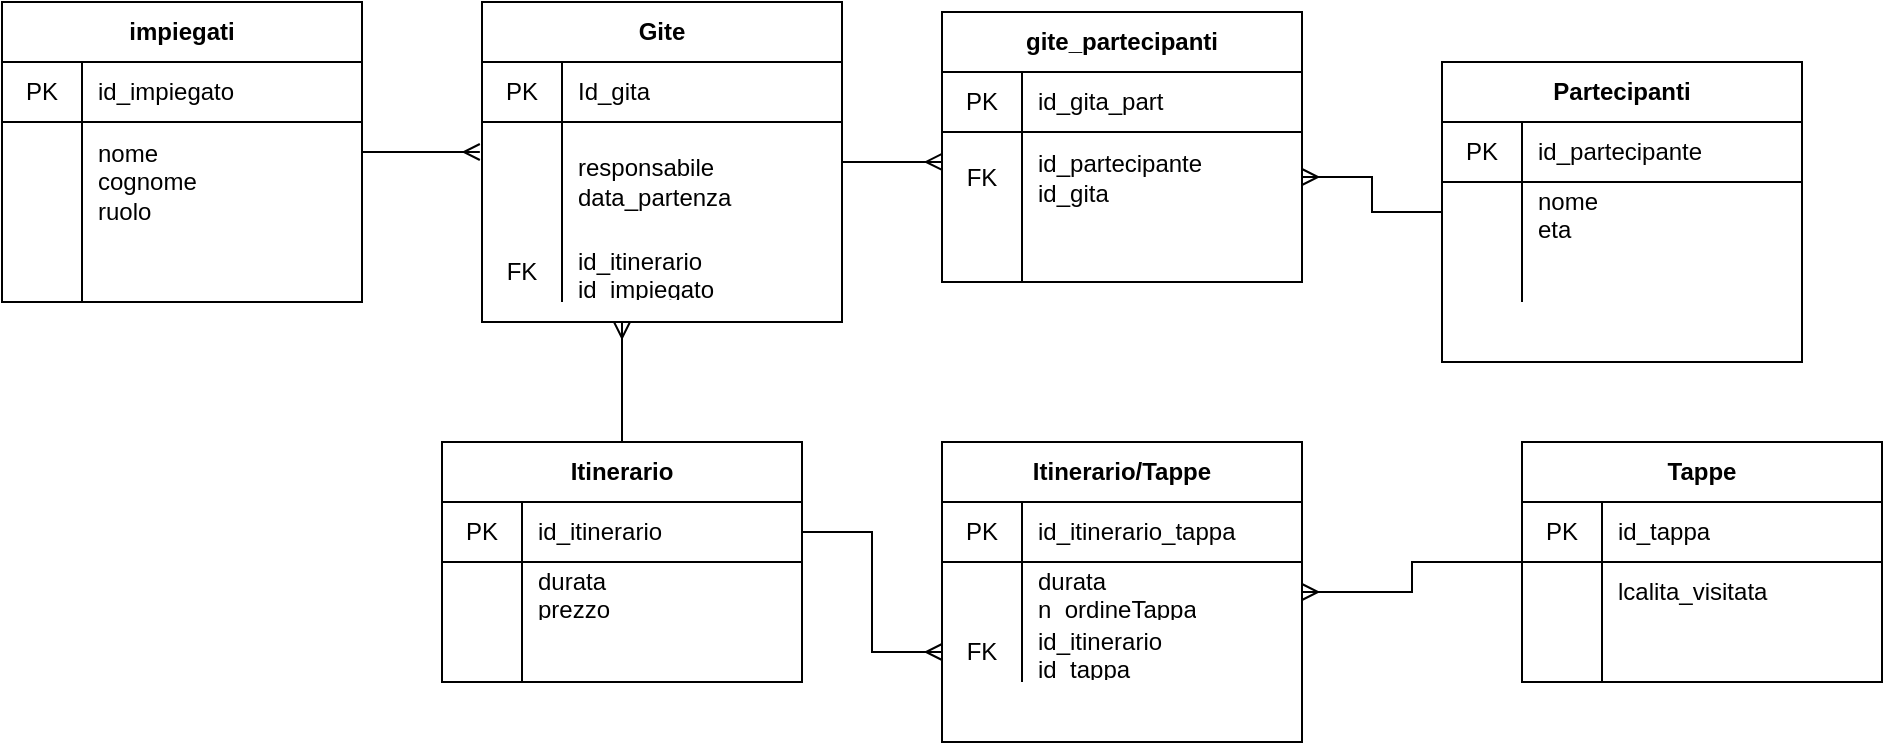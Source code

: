 <mxfile version="14.0.1" type="github">
  <diagram name="Page-1" id="e7e014a7-5840-1c2e-5031-d8a46d1fe8dd">
    <mxGraphModel dx="782" dy="514" grid="1" gridSize="10" guides="1" tooltips="1" connect="1" arrows="1" fold="1" page="1" pageScale="1" pageWidth="1169" pageHeight="826" background="#ffffff" math="0" shadow="0">
      <root>
        <mxCell id="0" />
        <mxCell id="1" parent="0" />
        <mxCell id="v09u5X1JrFKk6orhByZP-83" style="edgeStyle=orthogonalEdgeStyle;rounded=0;orthogonalLoop=1;jettySize=auto;html=1;entryX=-0.006;entryY=0.25;entryDx=0;entryDy=0;entryPerimeter=0;endArrow=ERmany;endFill=0;" edge="1" parent="1" source="v09u5X1JrFKk6orhByZP-41" target="v09u5X1JrFKk6orhByZP-55">
          <mxGeometry relative="1" as="geometry" />
        </mxCell>
        <mxCell id="v09u5X1JrFKk6orhByZP-41" value="&lt;font style=&quot;vertical-align: inherit&quot;&gt;&lt;font style=&quot;vertical-align: inherit&quot;&gt;impiegati&lt;/font&gt;&lt;/font&gt;" style="shape=table;html=1;whiteSpace=wrap;startSize=30;container=1;collapsible=0;childLayout=tableLayout;fixedRows=1;rowLines=0;fontStyle=1;align=center;" vertex="1" parent="1">
          <mxGeometry x="50" y="30" width="180" height="150" as="geometry" />
        </mxCell>
        <mxCell id="v09u5X1JrFKk6orhByZP-42" value="" style="shape=partialRectangle;html=1;whiteSpace=wrap;collapsible=0;dropTarget=0;pointerEvents=0;fillColor=none;top=0;left=0;bottom=1;right=0;points=[[0,0.5],[1,0.5]];portConstraint=eastwest;" vertex="1" parent="v09u5X1JrFKk6orhByZP-41">
          <mxGeometry y="30" width="180" height="30" as="geometry" />
        </mxCell>
        <mxCell id="v09u5X1JrFKk6orhByZP-43" value="&lt;font style=&quot;vertical-align: inherit&quot;&gt;&lt;font style=&quot;vertical-align: inherit&quot;&gt;PK&lt;/font&gt;&lt;/font&gt;" style="shape=partialRectangle;html=1;whiteSpace=wrap;connectable=0;fillColor=none;top=0;left=0;bottom=0;right=0;overflow=hidden;" vertex="1" parent="v09u5X1JrFKk6orhByZP-42">
          <mxGeometry width="40" height="30" as="geometry" />
        </mxCell>
        <mxCell id="v09u5X1JrFKk6orhByZP-44" value="&lt;font style=&quot;vertical-align: inherit&quot;&gt;&lt;font style=&quot;vertical-align: inherit&quot;&gt;id_impiegato&lt;/font&gt;&lt;/font&gt;" style="shape=partialRectangle;html=1;whiteSpace=wrap;connectable=0;fillColor=none;top=0;left=0;bottom=0;right=0;align=left;spacingLeft=6;overflow=hidden;" vertex="1" parent="v09u5X1JrFKk6orhByZP-42">
          <mxGeometry x="40" width="140" height="30" as="geometry" />
        </mxCell>
        <mxCell id="v09u5X1JrFKk6orhByZP-45" value="" style="shape=partialRectangle;html=1;whiteSpace=wrap;collapsible=0;dropTarget=0;pointerEvents=0;fillColor=none;top=0;left=0;bottom=0;right=0;points=[[0,0.5],[1,0.5]];portConstraint=eastwest;" vertex="1" parent="v09u5X1JrFKk6orhByZP-41">
          <mxGeometry y="60" width="180" height="60" as="geometry" />
        </mxCell>
        <mxCell id="v09u5X1JrFKk6orhByZP-46" value="" style="shape=partialRectangle;html=1;whiteSpace=wrap;connectable=0;fillColor=none;top=0;left=0;bottom=0;right=0;overflow=hidden;" vertex="1" parent="v09u5X1JrFKk6orhByZP-45">
          <mxGeometry width="40" height="60" as="geometry" />
        </mxCell>
        <mxCell id="v09u5X1JrFKk6orhByZP-47" value="&lt;font style=&quot;vertical-align: inherit&quot;&gt;&lt;font style=&quot;vertical-align: inherit&quot;&gt;nome&lt;/font&gt;&lt;/font&gt;&lt;br&gt;&lt;font style=&quot;vertical-align: inherit&quot;&gt;&lt;font style=&quot;vertical-align: inherit&quot;&gt; cognome&lt;br&gt;&lt;/font&gt;&lt;/font&gt;ruolo" style="shape=partialRectangle;html=1;whiteSpace=wrap;connectable=0;fillColor=none;top=0;left=0;bottom=0;right=0;align=left;spacingLeft=6;overflow=hidden;" vertex="1" parent="v09u5X1JrFKk6orhByZP-45">
          <mxGeometry x="40" width="140" height="60" as="geometry" />
        </mxCell>
        <mxCell id="v09u5X1JrFKk6orhByZP-48" value="" style="shape=partialRectangle;html=1;whiteSpace=wrap;collapsible=0;dropTarget=0;pointerEvents=0;fillColor=none;top=0;left=0;bottom=0;right=0;points=[[0,0.5],[1,0.5]];portConstraint=eastwest;" vertex="1" parent="v09u5X1JrFKk6orhByZP-41">
          <mxGeometry y="120" width="180" height="30" as="geometry" />
        </mxCell>
        <mxCell id="v09u5X1JrFKk6orhByZP-49" value="" style="shape=partialRectangle;html=1;whiteSpace=wrap;connectable=0;fillColor=none;top=0;left=0;bottom=0;right=0;overflow=hidden;" vertex="1" parent="v09u5X1JrFKk6orhByZP-48">
          <mxGeometry width="40" height="30" as="geometry" />
        </mxCell>
        <mxCell id="v09u5X1JrFKk6orhByZP-50" value="" style="shape=partialRectangle;html=1;whiteSpace=wrap;connectable=0;fillColor=none;top=0;left=0;bottom=0;right=0;align=left;spacingLeft=6;overflow=hidden;" vertex="1" parent="v09u5X1JrFKk6orhByZP-48">
          <mxGeometry x="40" width="140" height="30" as="geometry" />
        </mxCell>
        <mxCell id="v09u5X1JrFKk6orhByZP-82" style="edgeStyle=orthogonalEdgeStyle;rounded=0;orthogonalLoop=1;jettySize=auto;html=1;entryX=0;entryY=0.333;entryDx=0;entryDy=0;entryPerimeter=0;endArrow=ERmany;endFill=0;" edge="1" parent="1" source="v09u5X1JrFKk6orhByZP-51" target="v09u5X1JrFKk6orhByZP-65">
          <mxGeometry relative="1" as="geometry" />
        </mxCell>
        <mxCell id="v09u5X1JrFKk6orhByZP-51" value="&lt;font style=&quot;vertical-align: inherit&quot;&gt;&lt;font style=&quot;vertical-align: inherit&quot;&gt;Gite&lt;/font&gt;&lt;/font&gt;" style="shape=table;html=1;whiteSpace=wrap;startSize=30;container=1;collapsible=0;childLayout=tableLayout;fixedRows=1;rowLines=0;fontStyle=1;align=center;" vertex="1" parent="1">
          <mxGeometry x="290" y="30" width="180" height="160" as="geometry" />
        </mxCell>
        <mxCell id="v09u5X1JrFKk6orhByZP-52" value="" style="shape=partialRectangle;html=1;whiteSpace=wrap;collapsible=0;dropTarget=0;pointerEvents=0;fillColor=none;top=0;left=0;bottom=1;right=0;points=[[0,0.5],[1,0.5]];portConstraint=eastwest;" vertex="1" parent="v09u5X1JrFKk6orhByZP-51">
          <mxGeometry y="30" width="180" height="30" as="geometry" />
        </mxCell>
        <mxCell id="v09u5X1JrFKk6orhByZP-53" value="PK" style="shape=partialRectangle;html=1;whiteSpace=wrap;connectable=0;fillColor=none;top=0;left=0;bottom=0;right=0;overflow=hidden;" vertex="1" parent="v09u5X1JrFKk6orhByZP-52">
          <mxGeometry width="40" height="30" as="geometry" />
        </mxCell>
        <mxCell id="v09u5X1JrFKk6orhByZP-54" value="Id_gita" style="shape=partialRectangle;html=1;whiteSpace=wrap;connectable=0;fillColor=none;top=0;left=0;bottom=0;right=0;align=left;spacingLeft=6;overflow=hidden;" vertex="1" parent="v09u5X1JrFKk6orhByZP-52">
          <mxGeometry x="40" width="140" height="30" as="geometry" />
        </mxCell>
        <mxCell id="v09u5X1JrFKk6orhByZP-55" value="" style="shape=partialRectangle;html=1;whiteSpace=wrap;collapsible=0;dropTarget=0;pointerEvents=0;fillColor=none;top=0;left=0;bottom=0;right=0;points=[[0,0.5],[1,0.5]];portConstraint=eastwest;" vertex="1" parent="v09u5X1JrFKk6orhByZP-51">
          <mxGeometry y="60" width="180" height="60" as="geometry" />
        </mxCell>
        <mxCell id="v09u5X1JrFKk6orhByZP-56" value="" style="shape=partialRectangle;html=1;whiteSpace=wrap;connectable=0;fillColor=none;top=0;left=0;bottom=0;right=0;overflow=hidden;" vertex="1" parent="v09u5X1JrFKk6orhByZP-55">
          <mxGeometry width="40" height="60" as="geometry" />
        </mxCell>
        <mxCell id="v09u5X1JrFKk6orhByZP-57" value="responsabile&lt;br&gt;data_partenza" style="shape=partialRectangle;html=1;whiteSpace=wrap;connectable=0;fillColor=none;top=0;left=0;bottom=0;right=0;align=left;spacingLeft=6;overflow=hidden;" vertex="1" parent="v09u5X1JrFKk6orhByZP-55">
          <mxGeometry x="40" width="140" height="60" as="geometry" />
        </mxCell>
        <mxCell id="v09u5X1JrFKk6orhByZP-58" value="" style="shape=partialRectangle;html=1;whiteSpace=wrap;collapsible=0;dropTarget=0;pointerEvents=0;fillColor=none;top=0;left=0;bottom=0;right=0;points=[[0,0.5],[1,0.5]];portConstraint=eastwest;" vertex="1" parent="v09u5X1JrFKk6orhByZP-51">
          <mxGeometry y="120" width="180" height="30" as="geometry" />
        </mxCell>
        <mxCell id="v09u5X1JrFKk6orhByZP-59" value="FK" style="shape=partialRectangle;html=1;whiteSpace=wrap;connectable=0;fillColor=none;top=0;left=0;bottom=0;right=0;overflow=hidden;" vertex="1" parent="v09u5X1JrFKk6orhByZP-58">
          <mxGeometry width="40" height="30" as="geometry" />
        </mxCell>
        <mxCell id="v09u5X1JrFKk6orhByZP-60" value="id_itinerario&lt;br&gt;id_impiegato" style="shape=partialRectangle;html=1;whiteSpace=wrap;connectable=0;fillColor=none;top=0;left=0;bottom=0;right=0;align=left;spacingLeft=6;overflow=hidden;" vertex="1" parent="v09u5X1JrFKk6orhByZP-58">
          <mxGeometry x="40" width="140" height="30" as="geometry" />
        </mxCell>
        <mxCell id="v09u5X1JrFKk6orhByZP-61" value="gite_partecipanti" style="shape=table;html=1;whiteSpace=wrap;startSize=30;container=1;collapsible=0;childLayout=tableLayout;fixedRows=1;rowLines=0;fontStyle=1;align=center;" vertex="1" parent="1">
          <mxGeometry x="520" y="35" width="180" height="135" as="geometry" />
        </mxCell>
        <mxCell id="v09u5X1JrFKk6orhByZP-62" value="" style="shape=partialRectangle;html=1;whiteSpace=wrap;collapsible=0;dropTarget=0;pointerEvents=0;fillColor=none;top=0;left=0;bottom=1;right=0;points=[[0,0.5],[1,0.5]];portConstraint=eastwest;" vertex="1" parent="v09u5X1JrFKk6orhByZP-61">
          <mxGeometry y="30" width="180" height="30" as="geometry" />
        </mxCell>
        <mxCell id="v09u5X1JrFKk6orhByZP-63" value="PK" style="shape=partialRectangle;html=1;whiteSpace=wrap;connectable=0;fillColor=none;top=0;left=0;bottom=0;right=0;overflow=hidden;" vertex="1" parent="v09u5X1JrFKk6orhByZP-62">
          <mxGeometry width="40" height="30" as="geometry" />
        </mxCell>
        <mxCell id="v09u5X1JrFKk6orhByZP-64" value="&lt;font style=&quot;vertical-align: inherit&quot;&gt;&lt;font style=&quot;vertical-align: inherit&quot;&gt;id_gita_part&lt;/font&gt;&lt;/font&gt;" style="shape=partialRectangle;html=1;whiteSpace=wrap;connectable=0;fillColor=none;top=0;left=0;bottom=0;right=0;align=left;spacingLeft=6;overflow=hidden;" vertex="1" parent="v09u5X1JrFKk6orhByZP-62">
          <mxGeometry x="40" width="140" height="30" as="geometry" />
        </mxCell>
        <mxCell id="v09u5X1JrFKk6orhByZP-65" value="" style="shape=partialRectangle;html=1;whiteSpace=wrap;collapsible=0;dropTarget=0;pointerEvents=0;fillColor=none;top=0;left=0;bottom=0;right=0;points=[[0,0.5],[1,0.5]];portConstraint=eastwest;" vertex="1" parent="v09u5X1JrFKk6orhByZP-61">
          <mxGeometry y="60" width="180" height="45" as="geometry" />
        </mxCell>
        <mxCell id="v09u5X1JrFKk6orhByZP-66" value="&lt;font style=&quot;vertical-align: inherit&quot;&gt;&lt;font style=&quot;vertical-align: inherit&quot;&gt;FK&lt;/font&gt;&lt;/font&gt;" style="shape=partialRectangle;html=1;whiteSpace=wrap;connectable=0;fillColor=none;top=0;left=0;bottom=0;right=0;overflow=hidden;" vertex="1" parent="v09u5X1JrFKk6orhByZP-65">
          <mxGeometry width="40" height="45" as="geometry" />
        </mxCell>
        <mxCell id="v09u5X1JrFKk6orhByZP-67" value="&lt;font style=&quot;vertical-align: inherit&quot;&gt;&lt;font style=&quot;vertical-align: inherit&quot;&gt;&lt;font style=&quot;vertical-align: inherit&quot;&gt;&lt;font style=&quot;vertical-align: inherit&quot;&gt;id_partecipante&lt;br&gt;id_gita&lt;br&gt;&lt;/font&gt;&lt;/font&gt;&lt;/font&gt;&lt;/font&gt;" style="shape=partialRectangle;html=1;whiteSpace=wrap;connectable=0;fillColor=none;top=0;left=0;bottom=0;right=0;align=left;spacingLeft=6;overflow=hidden;" vertex="1" parent="v09u5X1JrFKk6orhByZP-65">
          <mxGeometry x="40" width="140" height="45" as="geometry" />
        </mxCell>
        <mxCell id="v09u5X1JrFKk6orhByZP-68" value="" style="shape=partialRectangle;html=1;whiteSpace=wrap;collapsible=0;dropTarget=0;pointerEvents=0;fillColor=none;top=0;left=0;bottom=0;right=0;points=[[0,0.5],[1,0.5]];portConstraint=eastwest;" vertex="1" parent="v09u5X1JrFKk6orhByZP-61">
          <mxGeometry y="105" width="180" height="30" as="geometry" />
        </mxCell>
        <mxCell id="v09u5X1JrFKk6orhByZP-69" value="" style="shape=partialRectangle;html=1;whiteSpace=wrap;connectable=0;fillColor=none;top=0;left=0;bottom=0;right=0;overflow=hidden;" vertex="1" parent="v09u5X1JrFKk6orhByZP-68">
          <mxGeometry width="40" height="30" as="geometry" />
        </mxCell>
        <mxCell id="v09u5X1JrFKk6orhByZP-70" value="" style="shape=partialRectangle;html=1;whiteSpace=wrap;connectable=0;fillColor=none;top=0;left=0;bottom=0;right=0;align=left;spacingLeft=6;overflow=hidden;" vertex="1" parent="v09u5X1JrFKk6orhByZP-68">
          <mxGeometry x="40" width="140" height="30" as="geometry" />
        </mxCell>
        <mxCell id="v09u5X1JrFKk6orhByZP-71" value="&lt;font style=&quot;vertical-align: inherit&quot;&gt;&lt;font style=&quot;vertical-align: inherit&quot;&gt;Partecipanti&lt;/font&gt;&lt;/font&gt;" style="shape=table;html=1;whiteSpace=wrap;startSize=30;container=1;collapsible=0;childLayout=tableLayout;fixedRows=1;rowLines=0;fontStyle=1;align=center;" vertex="1" parent="1">
          <mxGeometry x="770" y="60" width="180" height="150" as="geometry" />
        </mxCell>
        <mxCell id="v09u5X1JrFKk6orhByZP-72" value="" style="shape=partialRectangle;html=1;whiteSpace=wrap;collapsible=0;dropTarget=0;pointerEvents=0;fillColor=none;top=0;left=0;bottom=1;right=0;points=[[0,0.5],[1,0.5]];portConstraint=eastwest;" vertex="1" parent="v09u5X1JrFKk6orhByZP-71">
          <mxGeometry y="30" width="180" height="30" as="geometry" />
        </mxCell>
        <mxCell id="v09u5X1JrFKk6orhByZP-73" value="&lt;font style=&quot;vertical-align: inherit&quot;&gt;&lt;font style=&quot;vertical-align: inherit&quot;&gt;PK&lt;/font&gt;&lt;/font&gt;" style="shape=partialRectangle;html=1;whiteSpace=wrap;connectable=0;fillColor=none;top=0;left=0;bottom=0;right=0;overflow=hidden;" vertex="1" parent="v09u5X1JrFKk6orhByZP-72">
          <mxGeometry width="40" height="30" as="geometry" />
        </mxCell>
        <mxCell id="v09u5X1JrFKk6orhByZP-74" value="&lt;font style=&quot;vertical-align: inherit&quot;&gt;&lt;font style=&quot;vertical-align: inherit&quot;&gt;id_partecipante&lt;/font&gt;&lt;/font&gt;" style="shape=partialRectangle;html=1;whiteSpace=wrap;connectable=0;fillColor=none;top=0;left=0;bottom=0;right=0;align=left;spacingLeft=6;overflow=hidden;" vertex="1" parent="v09u5X1JrFKk6orhByZP-72">
          <mxGeometry x="40" width="140" height="30" as="geometry" />
        </mxCell>
        <mxCell id="v09u5X1JrFKk6orhByZP-75" value="" style="shape=partialRectangle;html=1;whiteSpace=wrap;collapsible=0;dropTarget=0;pointerEvents=0;fillColor=none;top=0;left=0;bottom=0;right=0;points=[[0,0.5],[1,0.5]];portConstraint=eastwest;" vertex="1" parent="v09u5X1JrFKk6orhByZP-71">
          <mxGeometry y="60" width="180" height="30" as="geometry" />
        </mxCell>
        <mxCell id="v09u5X1JrFKk6orhByZP-76" value="" style="shape=partialRectangle;html=1;whiteSpace=wrap;connectable=0;fillColor=none;top=0;left=0;bottom=0;right=0;overflow=hidden;" vertex="1" parent="v09u5X1JrFKk6orhByZP-75">
          <mxGeometry width="40" height="30" as="geometry" />
        </mxCell>
        <mxCell id="v09u5X1JrFKk6orhByZP-77" value="&lt;font style=&quot;vertical-align: inherit&quot;&gt;&lt;font style=&quot;vertical-align: inherit&quot;&gt;nome&lt;br&gt;eta&lt;br&gt;&lt;/font&gt;&lt;/font&gt;" style="shape=partialRectangle;html=1;whiteSpace=wrap;connectable=0;fillColor=none;top=0;left=0;bottom=0;right=0;align=left;spacingLeft=6;overflow=hidden;" vertex="1" parent="v09u5X1JrFKk6orhByZP-75">
          <mxGeometry x="40" width="140" height="30" as="geometry" />
        </mxCell>
        <mxCell id="v09u5X1JrFKk6orhByZP-78" value="" style="shape=partialRectangle;html=1;whiteSpace=wrap;collapsible=0;dropTarget=0;pointerEvents=0;fillColor=none;top=0;left=0;bottom=0;right=0;points=[[0,0.5],[1,0.5]];portConstraint=eastwest;" vertex="1" parent="v09u5X1JrFKk6orhByZP-71">
          <mxGeometry y="90" width="180" height="30" as="geometry" />
        </mxCell>
        <mxCell id="v09u5X1JrFKk6orhByZP-79" value="" style="shape=partialRectangle;html=1;whiteSpace=wrap;connectable=0;fillColor=none;top=0;left=0;bottom=0;right=0;overflow=hidden;" vertex="1" parent="v09u5X1JrFKk6orhByZP-78">
          <mxGeometry width="40" height="30" as="geometry" />
        </mxCell>
        <mxCell id="v09u5X1JrFKk6orhByZP-80" value="" style="shape=partialRectangle;html=1;whiteSpace=wrap;connectable=0;fillColor=none;top=0;left=0;bottom=0;right=0;align=left;spacingLeft=6;overflow=hidden;" vertex="1" parent="v09u5X1JrFKk6orhByZP-78">
          <mxGeometry x="40" width="140" height="30" as="geometry" />
        </mxCell>
        <mxCell id="v09u5X1JrFKk6orhByZP-81" style="edgeStyle=orthogonalEdgeStyle;rounded=0;orthogonalLoop=1;jettySize=auto;html=1;endArrow=ERmany;endFill=0;" edge="1" parent="1" source="v09u5X1JrFKk6orhByZP-75" target="v09u5X1JrFKk6orhByZP-65">
          <mxGeometry relative="1" as="geometry" />
        </mxCell>
        <mxCell id="v09u5X1JrFKk6orhByZP-94" style="edgeStyle=orthogonalEdgeStyle;rounded=0;orthogonalLoop=1;jettySize=auto;html=1;endArrow=ERmany;endFill=0;" edge="1" parent="1" source="v09u5X1JrFKk6orhByZP-84">
          <mxGeometry relative="1" as="geometry">
            <mxPoint x="360" y="190" as="targetPoint" />
          </mxGeometry>
        </mxCell>
        <mxCell id="v09u5X1JrFKk6orhByZP-84" value="Itinerario" style="shape=table;html=1;whiteSpace=wrap;startSize=30;container=1;collapsible=0;childLayout=tableLayout;fixedRows=1;rowLines=0;fontStyle=1;align=center;" vertex="1" parent="1">
          <mxGeometry x="270" y="250" width="180" height="120" as="geometry" />
        </mxCell>
        <mxCell id="v09u5X1JrFKk6orhByZP-85" value="" style="shape=partialRectangle;html=1;whiteSpace=wrap;collapsible=0;dropTarget=0;pointerEvents=0;fillColor=none;top=0;left=0;bottom=1;right=0;points=[[0,0.5],[1,0.5]];portConstraint=eastwest;" vertex="1" parent="v09u5X1JrFKk6orhByZP-84">
          <mxGeometry y="30" width="180" height="30" as="geometry" />
        </mxCell>
        <mxCell id="v09u5X1JrFKk6orhByZP-86" value="PK" style="shape=partialRectangle;html=1;whiteSpace=wrap;connectable=0;fillColor=none;top=0;left=0;bottom=0;right=0;overflow=hidden;" vertex="1" parent="v09u5X1JrFKk6orhByZP-85">
          <mxGeometry width="40" height="30" as="geometry" />
        </mxCell>
        <mxCell id="v09u5X1JrFKk6orhByZP-87" value="id_itinerario" style="shape=partialRectangle;html=1;whiteSpace=wrap;connectable=0;fillColor=none;top=0;left=0;bottom=0;right=0;align=left;spacingLeft=6;overflow=hidden;" vertex="1" parent="v09u5X1JrFKk6orhByZP-85">
          <mxGeometry x="40" width="140" height="30" as="geometry" />
        </mxCell>
        <mxCell id="v09u5X1JrFKk6orhByZP-88" value="" style="shape=partialRectangle;html=1;whiteSpace=wrap;collapsible=0;dropTarget=0;pointerEvents=0;fillColor=none;top=0;left=0;bottom=0;right=0;points=[[0,0.5],[1,0.5]];portConstraint=eastwest;" vertex="1" parent="v09u5X1JrFKk6orhByZP-84">
          <mxGeometry y="60" width="180" height="30" as="geometry" />
        </mxCell>
        <mxCell id="v09u5X1JrFKk6orhByZP-89" value="" style="shape=partialRectangle;html=1;whiteSpace=wrap;connectable=0;fillColor=none;top=0;left=0;bottom=0;right=0;overflow=hidden;" vertex="1" parent="v09u5X1JrFKk6orhByZP-88">
          <mxGeometry width="40" height="30" as="geometry" />
        </mxCell>
        <mxCell id="v09u5X1JrFKk6orhByZP-90" value="durata&lt;br&gt;prezzo" style="shape=partialRectangle;html=1;whiteSpace=wrap;connectable=0;fillColor=none;top=0;left=0;bottom=0;right=0;align=left;spacingLeft=6;overflow=hidden;" vertex="1" parent="v09u5X1JrFKk6orhByZP-88">
          <mxGeometry x="40" width="140" height="30" as="geometry" />
        </mxCell>
        <mxCell id="v09u5X1JrFKk6orhByZP-91" value="" style="shape=partialRectangle;html=1;whiteSpace=wrap;collapsible=0;dropTarget=0;pointerEvents=0;fillColor=none;top=0;left=0;bottom=0;right=0;points=[[0,0.5],[1,0.5]];portConstraint=eastwest;" vertex="1" parent="v09u5X1JrFKk6orhByZP-84">
          <mxGeometry y="90" width="180" height="30" as="geometry" />
        </mxCell>
        <mxCell id="v09u5X1JrFKk6orhByZP-92" value="" style="shape=partialRectangle;html=1;whiteSpace=wrap;connectable=0;fillColor=none;top=0;left=0;bottom=0;right=0;overflow=hidden;" vertex="1" parent="v09u5X1JrFKk6orhByZP-91">
          <mxGeometry width="40" height="30" as="geometry" />
        </mxCell>
        <mxCell id="v09u5X1JrFKk6orhByZP-93" value="" style="shape=partialRectangle;html=1;whiteSpace=wrap;connectable=0;fillColor=none;top=0;left=0;bottom=0;right=0;align=left;spacingLeft=6;overflow=hidden;" vertex="1" parent="v09u5X1JrFKk6orhByZP-91">
          <mxGeometry x="40" width="140" height="30" as="geometry" />
        </mxCell>
        <mxCell id="v09u5X1JrFKk6orhByZP-95" value="Itinerario/Tappe" style="shape=table;html=1;whiteSpace=wrap;startSize=30;container=1;collapsible=0;childLayout=tableLayout;fixedRows=1;rowLines=0;fontStyle=1;align=center;" vertex="1" parent="1">
          <mxGeometry x="520" y="250" width="180" height="150" as="geometry" />
        </mxCell>
        <mxCell id="v09u5X1JrFKk6orhByZP-96" value="" style="shape=partialRectangle;html=1;whiteSpace=wrap;collapsible=0;dropTarget=0;pointerEvents=0;fillColor=none;top=0;left=0;bottom=1;right=0;points=[[0,0.5],[1,0.5]];portConstraint=eastwest;" vertex="1" parent="v09u5X1JrFKk6orhByZP-95">
          <mxGeometry y="30" width="180" height="30" as="geometry" />
        </mxCell>
        <mxCell id="v09u5X1JrFKk6orhByZP-97" value="PK" style="shape=partialRectangle;html=1;whiteSpace=wrap;connectable=0;fillColor=none;top=0;left=0;bottom=0;right=0;overflow=hidden;" vertex="1" parent="v09u5X1JrFKk6orhByZP-96">
          <mxGeometry width="40" height="30" as="geometry" />
        </mxCell>
        <mxCell id="v09u5X1JrFKk6orhByZP-98" value="id_itinerario_tappa" style="shape=partialRectangle;html=1;whiteSpace=wrap;connectable=0;fillColor=none;top=0;left=0;bottom=0;right=0;align=left;spacingLeft=6;overflow=hidden;" vertex="1" parent="v09u5X1JrFKk6orhByZP-96">
          <mxGeometry x="40" width="140" height="30" as="geometry" />
        </mxCell>
        <mxCell id="v09u5X1JrFKk6orhByZP-99" value="" style="shape=partialRectangle;html=1;whiteSpace=wrap;collapsible=0;dropTarget=0;pointerEvents=0;fillColor=none;top=0;left=0;bottom=0;right=0;points=[[0,0.5],[1,0.5]];portConstraint=eastwest;" vertex="1" parent="v09u5X1JrFKk6orhByZP-95">
          <mxGeometry y="60" width="180" height="30" as="geometry" />
        </mxCell>
        <mxCell id="v09u5X1JrFKk6orhByZP-100" value="" style="shape=partialRectangle;html=1;whiteSpace=wrap;connectable=0;fillColor=none;top=0;left=0;bottom=0;right=0;overflow=hidden;" vertex="1" parent="v09u5X1JrFKk6orhByZP-99">
          <mxGeometry width="40" height="30" as="geometry" />
        </mxCell>
        <mxCell id="v09u5X1JrFKk6orhByZP-101" value="durata&lt;br&gt;n_ordineTappa" style="shape=partialRectangle;html=1;whiteSpace=wrap;connectable=0;fillColor=none;top=0;left=0;bottom=0;right=0;align=left;spacingLeft=6;overflow=hidden;" vertex="1" parent="v09u5X1JrFKk6orhByZP-99">
          <mxGeometry x="40" width="140" height="30" as="geometry" />
        </mxCell>
        <mxCell id="v09u5X1JrFKk6orhByZP-102" value="" style="shape=partialRectangle;html=1;whiteSpace=wrap;collapsible=0;dropTarget=0;pointerEvents=0;fillColor=none;top=0;left=0;bottom=0;right=0;points=[[0,0.5],[1,0.5]];portConstraint=eastwest;" vertex="1" parent="v09u5X1JrFKk6orhByZP-95">
          <mxGeometry y="90" width="180" height="30" as="geometry" />
        </mxCell>
        <mxCell id="v09u5X1JrFKk6orhByZP-103" value="FK" style="shape=partialRectangle;html=1;whiteSpace=wrap;connectable=0;fillColor=none;top=0;left=0;bottom=0;right=0;overflow=hidden;" vertex="1" parent="v09u5X1JrFKk6orhByZP-102">
          <mxGeometry width="40" height="30" as="geometry" />
        </mxCell>
        <mxCell id="v09u5X1JrFKk6orhByZP-104" value="&lt;font style=&quot;vertical-align: inherit&quot;&gt;&lt;font style=&quot;vertical-align: inherit&quot;&gt;id_itinerario &lt;/font&gt;&lt;/font&gt;&lt;br&gt;&lt;font style=&quot;vertical-align: inherit&quot;&gt;&lt;font style=&quot;vertical-align: inherit&quot;&gt;id_tappa&lt;/font&gt;&lt;/font&gt;" style="shape=partialRectangle;html=1;whiteSpace=wrap;connectable=0;fillColor=none;top=0;left=0;bottom=0;right=0;align=left;spacingLeft=6;overflow=hidden;" vertex="1" parent="v09u5X1JrFKk6orhByZP-102">
          <mxGeometry x="40" width="140" height="30" as="geometry" />
        </mxCell>
        <mxCell id="v09u5X1JrFKk6orhByZP-115" style="edgeStyle=orthogonalEdgeStyle;rounded=0;orthogonalLoop=1;jettySize=auto;html=1;entryX=1;entryY=0.5;entryDx=0;entryDy=0;endArrow=ERmany;endFill=0;" edge="1" parent="1" source="v09u5X1JrFKk6orhByZP-105" target="v09u5X1JrFKk6orhByZP-99">
          <mxGeometry relative="1" as="geometry" />
        </mxCell>
        <mxCell id="v09u5X1JrFKk6orhByZP-105" value="&lt;font style=&quot;vertical-align: inherit&quot;&gt;&lt;font style=&quot;vertical-align: inherit&quot;&gt;Tappe&lt;/font&gt;&lt;/font&gt;" style="shape=table;html=1;whiteSpace=wrap;startSize=30;container=1;collapsible=0;childLayout=tableLayout;fixedRows=1;rowLines=0;fontStyle=1;align=center;" vertex="1" parent="1">
          <mxGeometry x="810" y="250" width="180" height="120" as="geometry" />
        </mxCell>
        <mxCell id="v09u5X1JrFKk6orhByZP-106" value="" style="shape=partialRectangle;html=1;whiteSpace=wrap;collapsible=0;dropTarget=0;pointerEvents=0;fillColor=none;top=0;left=0;bottom=1;right=0;points=[[0,0.5],[1,0.5]];portConstraint=eastwest;" vertex="1" parent="v09u5X1JrFKk6orhByZP-105">
          <mxGeometry y="30" width="180" height="30" as="geometry" />
        </mxCell>
        <mxCell id="v09u5X1JrFKk6orhByZP-107" value="&lt;font style=&quot;vertical-align: inherit&quot;&gt;&lt;font style=&quot;vertical-align: inherit&quot;&gt;PK&lt;/font&gt;&lt;/font&gt;" style="shape=partialRectangle;html=1;whiteSpace=wrap;connectable=0;fillColor=none;top=0;left=0;bottom=0;right=0;overflow=hidden;" vertex="1" parent="v09u5X1JrFKk6orhByZP-106">
          <mxGeometry width="40" height="30" as="geometry" />
        </mxCell>
        <mxCell id="v09u5X1JrFKk6orhByZP-108" value="&lt;font style=&quot;vertical-align: inherit&quot;&gt;&lt;font style=&quot;vertical-align: inherit&quot;&gt;id_tappa&lt;/font&gt;&lt;/font&gt;" style="shape=partialRectangle;html=1;whiteSpace=wrap;connectable=0;fillColor=none;top=0;left=0;bottom=0;right=0;align=left;spacingLeft=6;overflow=hidden;" vertex="1" parent="v09u5X1JrFKk6orhByZP-106">
          <mxGeometry x="40" width="140" height="30" as="geometry" />
        </mxCell>
        <mxCell id="v09u5X1JrFKk6orhByZP-109" value="" style="shape=partialRectangle;html=1;whiteSpace=wrap;collapsible=0;dropTarget=0;pointerEvents=0;fillColor=none;top=0;left=0;bottom=0;right=0;points=[[0,0.5],[1,0.5]];portConstraint=eastwest;" vertex="1" parent="v09u5X1JrFKk6orhByZP-105">
          <mxGeometry y="60" width="180" height="30" as="geometry" />
        </mxCell>
        <mxCell id="v09u5X1JrFKk6orhByZP-110" value="" style="shape=partialRectangle;html=1;whiteSpace=wrap;connectable=0;fillColor=none;top=0;left=0;bottom=0;right=0;overflow=hidden;" vertex="1" parent="v09u5X1JrFKk6orhByZP-109">
          <mxGeometry width="40" height="30" as="geometry" />
        </mxCell>
        <mxCell id="v09u5X1JrFKk6orhByZP-111" value="&lt;font style=&quot;vertical-align: inherit&quot;&gt;&lt;font style=&quot;vertical-align: inherit&quot;&gt;lcalita_visitata&lt;/font&gt;&lt;/font&gt;" style="shape=partialRectangle;html=1;whiteSpace=wrap;connectable=0;fillColor=none;top=0;left=0;bottom=0;right=0;align=left;spacingLeft=6;overflow=hidden;" vertex="1" parent="v09u5X1JrFKk6orhByZP-109">
          <mxGeometry x="40" width="140" height="30" as="geometry" />
        </mxCell>
        <mxCell id="v09u5X1JrFKk6orhByZP-112" value="" style="shape=partialRectangle;html=1;whiteSpace=wrap;collapsible=0;dropTarget=0;pointerEvents=0;fillColor=none;top=0;left=0;bottom=0;right=0;points=[[0,0.5],[1,0.5]];portConstraint=eastwest;" vertex="1" parent="v09u5X1JrFKk6orhByZP-105">
          <mxGeometry y="90" width="180" height="30" as="geometry" />
        </mxCell>
        <mxCell id="v09u5X1JrFKk6orhByZP-113" value="" style="shape=partialRectangle;html=1;whiteSpace=wrap;connectable=0;fillColor=none;top=0;left=0;bottom=0;right=0;overflow=hidden;" vertex="1" parent="v09u5X1JrFKk6orhByZP-112">
          <mxGeometry width="40" height="30" as="geometry" />
        </mxCell>
        <mxCell id="v09u5X1JrFKk6orhByZP-114" value="" style="shape=partialRectangle;html=1;whiteSpace=wrap;connectable=0;fillColor=none;top=0;left=0;bottom=0;right=0;align=left;spacingLeft=6;overflow=hidden;" vertex="1" parent="v09u5X1JrFKk6orhByZP-112">
          <mxGeometry x="40" width="140" height="30" as="geometry" />
        </mxCell>
        <mxCell id="v09u5X1JrFKk6orhByZP-116" style="edgeStyle=orthogonalEdgeStyle;rounded=0;orthogonalLoop=1;jettySize=auto;html=1;entryX=0;entryY=0.5;entryDx=0;entryDy=0;endArrow=ERmany;endFill=0;" edge="1" parent="1" source="v09u5X1JrFKk6orhByZP-85" target="v09u5X1JrFKk6orhByZP-102">
          <mxGeometry relative="1" as="geometry" />
        </mxCell>
      </root>
    </mxGraphModel>
  </diagram>
</mxfile>
